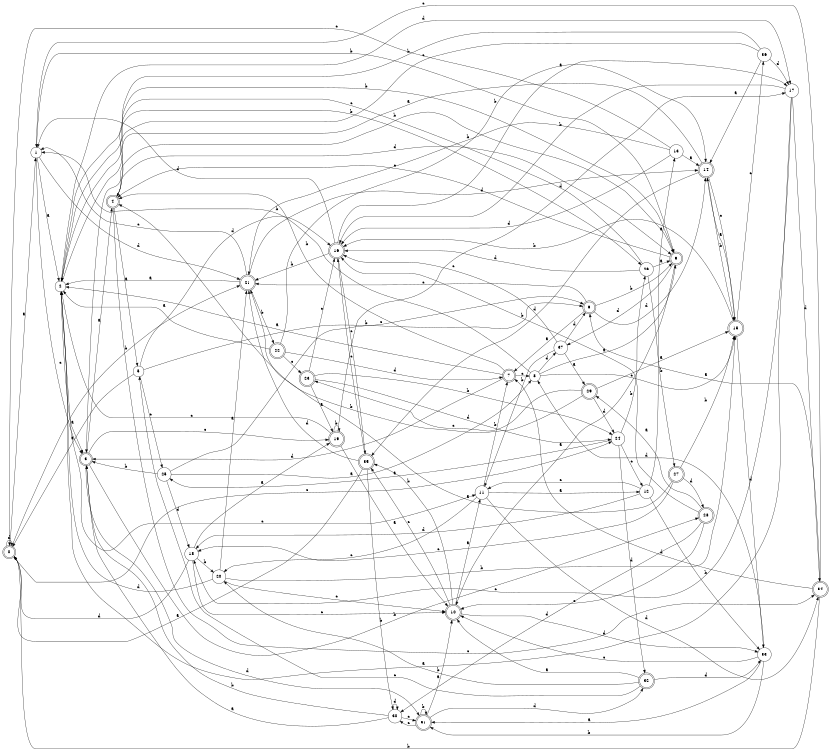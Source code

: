 digraph n31_6 {
__start0 [label="" shape="none"];

rankdir=LR;
size="8,5";

s0 [style="rounded,filled", color="black", fillcolor="white" shape="doublecircle", label="0"];
s1 [style="filled", color="black", fillcolor="white" shape="circle", label="1"];
s2 [style="filled", color="black", fillcolor="white" shape="circle", label="2"];
s3 [style="rounded,filled", color="black", fillcolor="white" shape="doublecircle", label="3"];
s4 [style="rounded,filled", color="black", fillcolor="white" shape="doublecircle", label="4"];
s5 [style="filled", color="black", fillcolor="white" shape="circle", label="5"];
s6 [style="rounded,filled", color="black", fillcolor="white" shape="doublecircle", label="6"];
s7 [style="rounded,filled", color="black", fillcolor="white" shape="doublecircle", label="7"];
s8 [style="filled", color="black", fillcolor="white" shape="circle", label="8"];
s9 [style="rounded,filled", color="black", fillcolor="white" shape="doublecircle", label="9"];
s10 [style="rounded,filled", color="black", fillcolor="white" shape="doublecircle", label="10"];
s11 [style="filled", color="black", fillcolor="white" shape="circle", label="11"];
s12 [style="filled", color="black", fillcolor="white" shape="circle", label="12"];
s13 [style="filled", color="black", fillcolor="white" shape="circle", label="13"];
s14 [style="rounded,filled", color="black", fillcolor="white" shape="doublecircle", label="14"];
s15 [style="rounded,filled", color="black", fillcolor="white" shape="doublecircle", label="15"];
s16 [style="rounded,filled", color="black", fillcolor="white" shape="doublecircle", label="16"];
s17 [style="filled", color="black", fillcolor="white" shape="circle", label="17"];
s18 [style="filled", color="black", fillcolor="white" shape="circle", label="18"];
s19 [style="rounded,filled", color="black", fillcolor="white" shape="doublecircle", label="19"];
s20 [style="filled", color="black", fillcolor="white" shape="circle", label="20"];
s21 [style="rounded,filled", color="black", fillcolor="white" shape="doublecircle", label="21"];
s22 [style="rounded,filled", color="black", fillcolor="white" shape="doublecircle", label="22"];
s23 [style="rounded,filled", color="black", fillcolor="white" shape="doublecircle", label="23"];
s24 [style="filled", color="black", fillcolor="white" shape="circle", label="24"];
s25 [style="filled", color="black", fillcolor="white" shape="circle", label="25"];
s26 [style="filled", color="black", fillcolor="white" shape="circle", label="26"];
s27 [style="rounded,filled", color="black", fillcolor="white" shape="doublecircle", label="27"];
s28 [style="rounded,filled", color="black", fillcolor="white" shape="doublecircle", label="28"];
s29 [style="rounded,filled", color="black", fillcolor="white" shape="doublecircle", label="29"];
s30 [style="filled", color="black", fillcolor="white" shape="circle", label="30"];
s31 [style="rounded,filled", color="black", fillcolor="white" shape="doublecircle", label="31"];
s32 [style="rounded,filled", color="black", fillcolor="white" shape="doublecircle", label="32"];
s33 [style="filled", color="black", fillcolor="white" shape="circle", label="33"];
s34 [style="rounded,filled", color="black", fillcolor="white" shape="doublecircle", label="34"];
s35 [style="rounded,filled", color="black", fillcolor="white" shape="doublecircle", label="35"];
s36 [style="filled", color="black", fillcolor="white" shape="circle", label="36"];
s37 [style="filled", color="black", fillcolor="white" shape="circle", label="37"];
s0 -> s1 [label="a"];
s0 -> s21 [label="b"];
s0 -> s24 [label="c"];
s0 -> s0 [label="d"];
s1 -> s2 [label="a"];
s1 -> s9 [label="b"];
s1 -> s3 [label="c"];
s1 -> s21 [label="d"];
s2 -> s3 [label="a"];
s2 -> s26 [label="b"];
s2 -> s11 [label="c"];
s2 -> s17 [label="d"];
s3 -> s4 [label="a"];
s3 -> s28 [label="b"];
s3 -> s19 [label="c"];
s3 -> s31 [label="d"];
s4 -> s5 [label="a"];
s4 -> s9 [label="b"];
s4 -> s34 [label="c"];
s4 -> s9 [label="d"];
s5 -> s0 [label="a"];
s5 -> s6 [label="b"];
s5 -> s25 [label="c"];
s5 -> s16 [label="d"];
s6 -> s7 [label="a"];
s6 -> s9 [label="b"];
s6 -> s21 [label="c"];
s6 -> s14 [label="d"];
s7 -> s2 [label="a"];
s7 -> s4 [label="b"];
s7 -> s8 [label="c"];
s7 -> s3 [label="d"];
s8 -> s9 [label="a"];
s8 -> s1 [label="b"];
s8 -> s15 [label="c"];
s8 -> s37 [label="d"];
s9 -> s10 [label="a"];
s9 -> s2 [label="b"];
s9 -> s4 [label="c"];
s9 -> s37 [label="d"];
s10 -> s11 [label="a"];
s10 -> s35 [label="b"];
s10 -> s35 [label="c"];
s10 -> s33 [label="d"];
s11 -> s12 [label="a"];
s11 -> s7 [label="b"];
s11 -> s20 [label="c"];
s11 -> s34 [label="d"];
s12 -> s13 [label="a"];
s12 -> s33 [label="b"];
s12 -> s11 [label="c"];
s12 -> s18 [label="d"];
s13 -> s14 [label="a"];
s13 -> s21 [label="b"];
s13 -> s0 [label="c"];
s13 -> s16 [label="d"];
s14 -> s4 [label="a"];
s14 -> s15 [label="b"];
s14 -> s15 [label="c"];
s14 -> s35 [label="d"];
s15 -> s14 [label="a"];
s15 -> s16 [label="b"];
s15 -> s36 [label="c"];
s15 -> s33 [label="d"];
s16 -> s17 [label="a"];
s16 -> s21 [label="b"];
s16 -> s35 [label="c"];
s16 -> s1 [label="d"];
s17 -> s2 [label="a"];
s17 -> s16 [label="b"];
s17 -> s18 [label="c"];
s17 -> s34 [label="d"];
s18 -> s19 [label="a"];
s18 -> s20 [label="b"];
s18 -> s10 [label="c"];
s18 -> s0 [label="d"];
s19 -> s10 [label="a"];
s19 -> s19 [label="b"];
s19 -> s2 [label="c"];
s19 -> s17 [label="d"];
s20 -> s21 [label="a"];
s20 -> s15 [label="b"];
s20 -> s10 [label="c"];
s20 -> s2 [label="d"];
s21 -> s2 [label="a"];
s21 -> s22 [label="b"];
s21 -> s1 [label="c"];
s21 -> s14 [label="d"];
s22 -> s2 [label="a"];
s22 -> s14 [label="b"];
s22 -> s23 [label="c"];
s22 -> s7 [label="d"];
s23 -> s19 [label="a"];
s23 -> s24 [label="b"];
s23 -> s16 [label="c"];
s23 -> s24 [label="d"];
s24 -> s25 [label="a"];
s24 -> s26 [label="b"];
s24 -> s12 [label="c"];
s24 -> s32 [label="d"];
s25 -> s8 [label="a"];
s25 -> s3 [label="b"];
s25 -> s6 [label="c"];
s25 -> s18 [label="d"];
s26 -> s9 [label="a"];
s26 -> s27 [label="b"];
s26 -> s2 [label="c"];
s26 -> s16 [label="d"];
s27 -> s21 [label="a"];
s27 -> s15 [label="b"];
s27 -> s18 [label="c"];
s27 -> s28 [label="d"];
s28 -> s29 [label="a"];
s28 -> s16 [label="b"];
s28 -> s10 [label="c"];
s28 -> s30 [label="d"];
s29 -> s15 [label="a"];
s29 -> s4 [label="b"];
s29 -> s23 [label="c"];
s29 -> s24 [label="d"];
s30 -> s3 [label="a"];
s30 -> s3 [label="b"];
s30 -> s31 [label="c"];
s30 -> s30 [label="d"];
s31 -> s10 [label="a"];
s31 -> s31 [label="b"];
s31 -> s30 [label="c"];
s31 -> s32 [label="d"];
s32 -> s10 [label="a"];
s32 -> s20 [label="b"];
s32 -> s5 [label="c"];
s32 -> s33 [label="d"];
s33 -> s31 [label="a"];
s33 -> s31 [label="b"];
s33 -> s10 [label="c"];
s33 -> s8 [label="d"];
s34 -> s6 [label="a"];
s34 -> s0 [label="b"];
s34 -> s1 [label="c"];
s34 -> s7 [label="d"];
s35 -> s0 [label="a"];
s35 -> s30 [label="b"];
s35 -> s16 [label="c"];
s35 -> s21 [label="d"];
s36 -> s14 [label="a"];
s36 -> s2 [label="b"];
s36 -> s3 [label="c"];
s36 -> s17 [label="d"];
s37 -> s29 [label="a"];
s37 -> s11 [label="b"];
s37 -> s16 [label="c"];
s37 -> s6 [label="d"];

}